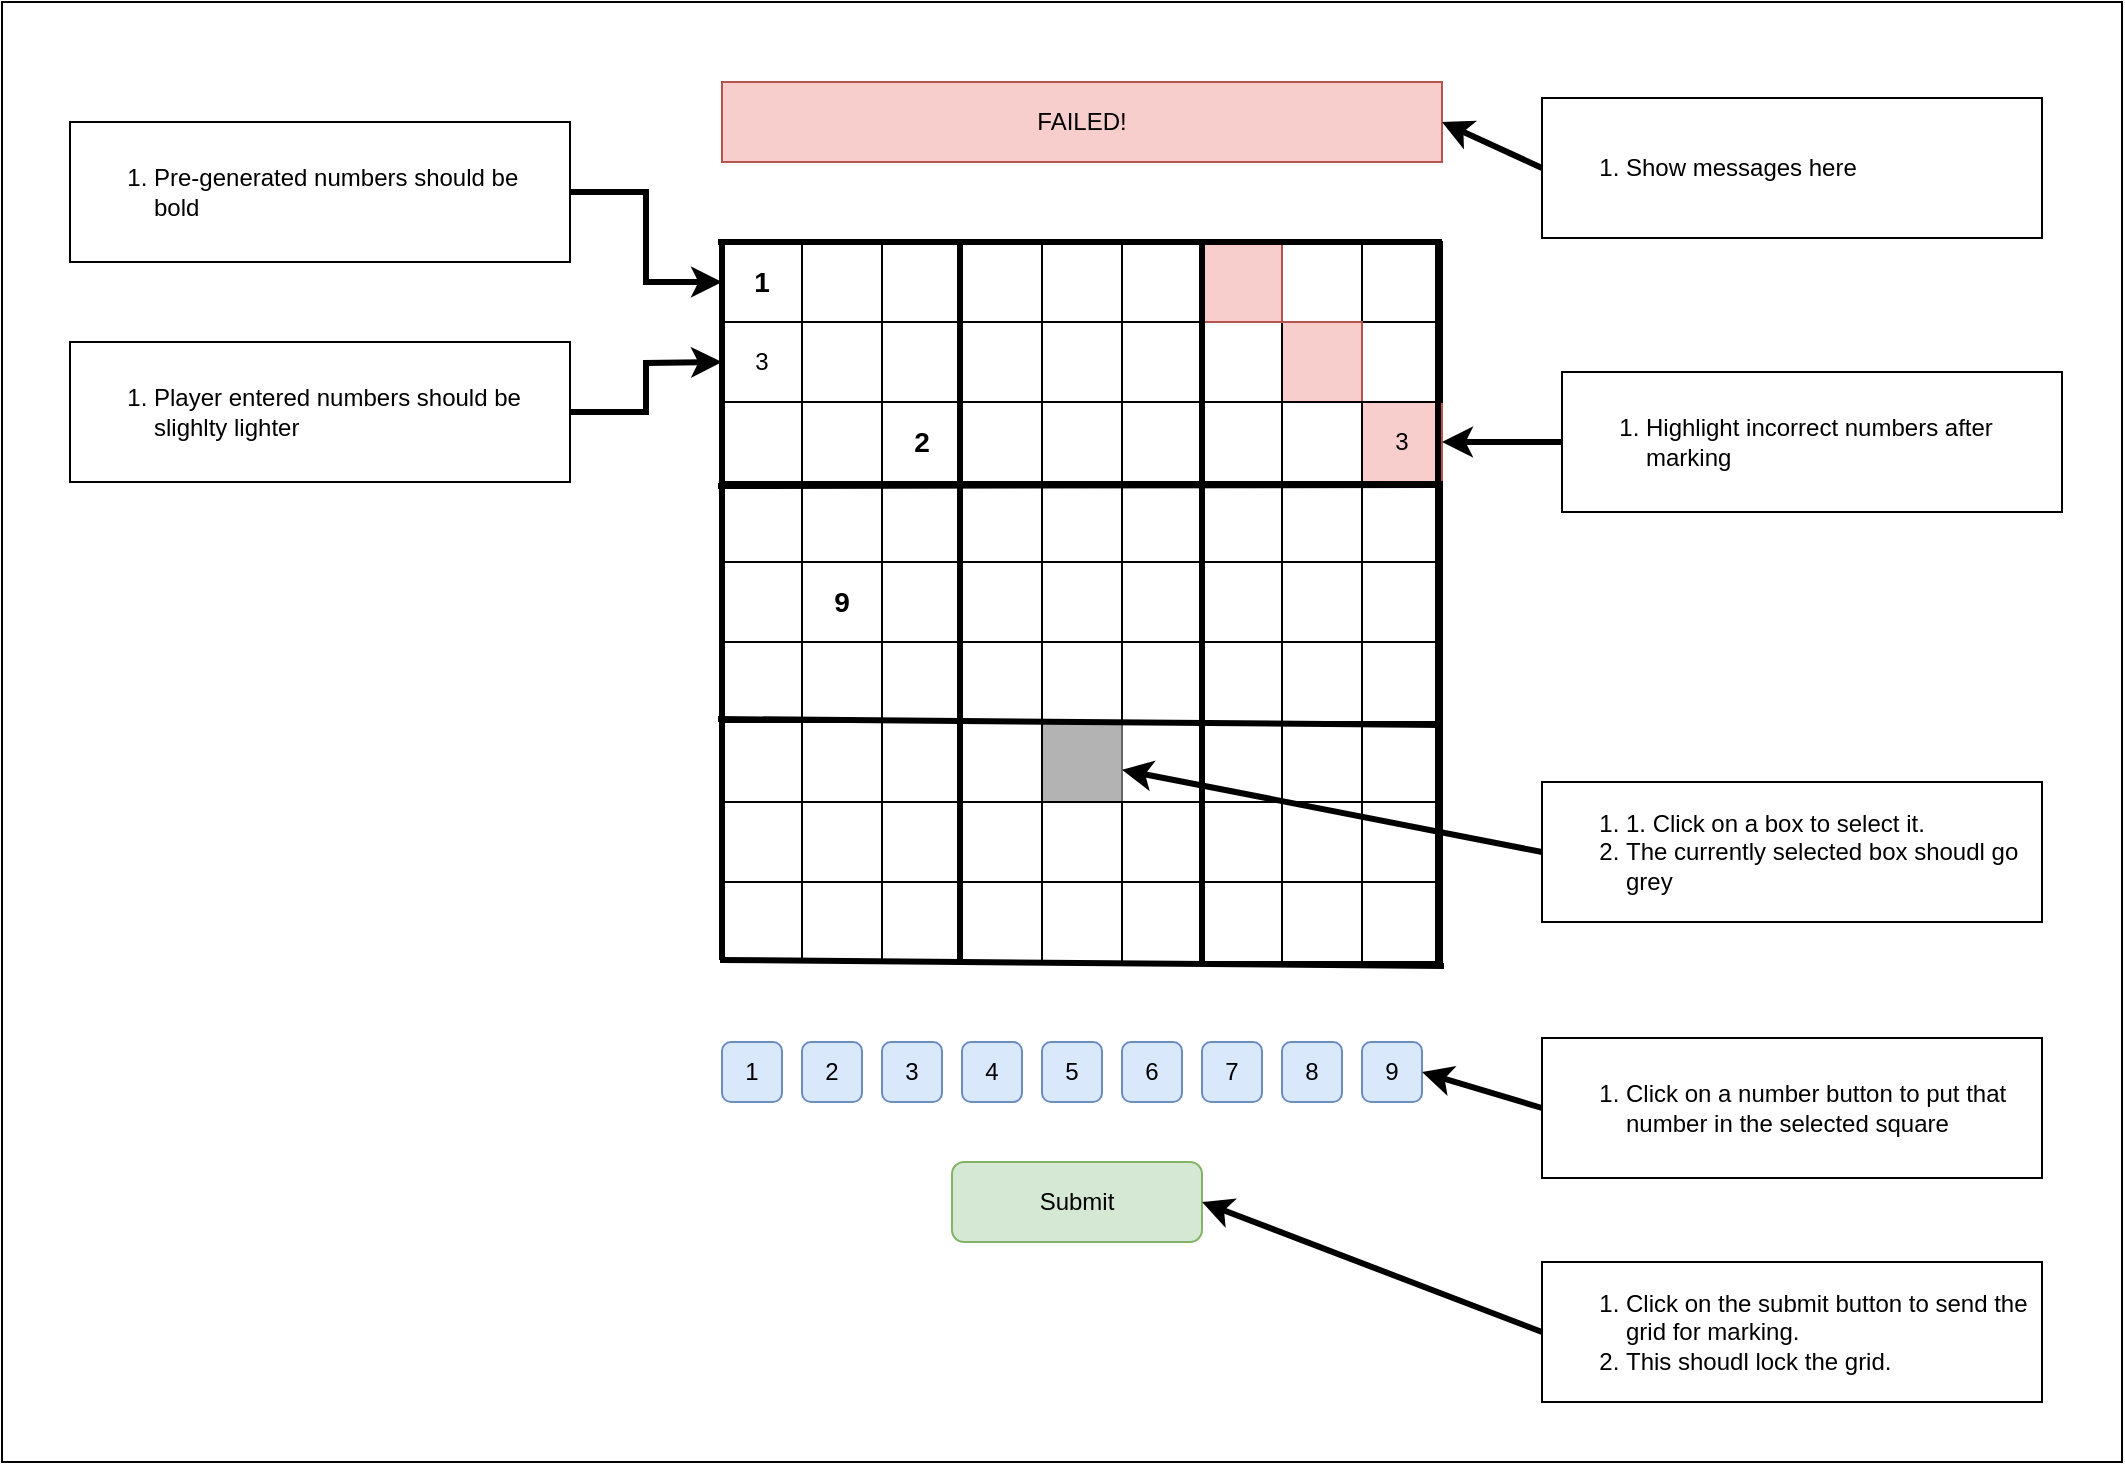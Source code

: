 <mxfile version="11.1.4" type="device"><diagram id="NBhwSLuiNuLVUy-LyC3O" name="Page-1"><mxGraphModel dx="2272" dy="1924" grid="1" gridSize="10" guides="1" tooltips="1" connect="1" arrows="1" fold="1" page="1" pageScale="1" pageWidth="850" pageHeight="1100" math="0" shadow="0"><root><mxCell id="0"/><mxCell id="1" parent="0"/><mxCell id="qe8bqSEXiQfvtCMG5191-148" value="" style="rounded=0;whiteSpace=wrap;html=1;fontSize=14;" vertex="1" parent="1"><mxGeometry x="-240" y="-40" width="1060" height="730" as="geometry"/></mxCell><mxCell id="qe8bqSEXiQfvtCMG5191-1" value="" style="rounded=0;whiteSpace=wrap;html=1;" vertex="1" parent="1"><mxGeometry x="120" y="80" width="360" height="360" as="geometry"/></mxCell><mxCell id="qe8bqSEXiQfvtCMG5191-2" value="" style="rounded=0;whiteSpace=wrap;html=1;" vertex="1" parent="1"><mxGeometry x="120" y="80" width="120" height="120" as="geometry"/></mxCell><mxCell id="qe8bqSEXiQfvtCMG5191-3" value="" style="rounded=0;whiteSpace=wrap;html=1;" vertex="1" parent="1"><mxGeometry x="240" y="320" width="120" height="120" as="geometry"/></mxCell><mxCell id="qe8bqSEXiQfvtCMG5191-4" value="" style="rounded=0;whiteSpace=wrap;html=1;" vertex="1" parent="1"><mxGeometry x="120" y="320" width="120" height="120" as="geometry"/></mxCell><mxCell id="qe8bqSEXiQfvtCMG5191-5" value="" style="rounded=0;whiteSpace=wrap;html=1;" vertex="1" parent="1"><mxGeometry x="360" y="200" width="120" height="120" as="geometry"/></mxCell><mxCell id="qe8bqSEXiQfvtCMG5191-6" value="" style="rounded=0;whiteSpace=wrap;html=1;" vertex="1" parent="1"><mxGeometry x="240" y="200" width="120" height="120" as="geometry"/></mxCell><mxCell id="qe8bqSEXiQfvtCMG5191-7" value="" style="rounded=0;whiteSpace=wrap;html=1;" vertex="1" parent="1"><mxGeometry x="120" y="200" width="120" height="120" as="geometry"/></mxCell><mxCell id="qe8bqSEXiQfvtCMG5191-8" value="" style="rounded=0;whiteSpace=wrap;html=1;" vertex="1" parent="1"><mxGeometry x="360" y="80" width="120" height="120" as="geometry"/></mxCell><mxCell id="qe8bqSEXiQfvtCMG5191-9" value="" style="rounded=0;whiteSpace=wrap;html=1;" vertex="1" parent="1"><mxGeometry x="240" y="80" width="120" height="120" as="geometry"/></mxCell><mxCell id="qe8bqSEXiQfvtCMG5191-10" value="" style="rounded=0;whiteSpace=wrap;html=1;" vertex="1" parent="1"><mxGeometry x="120" y="80" width="40" height="40" as="geometry"/></mxCell><mxCell id="qe8bqSEXiQfvtCMG5191-19" value="3" style="rounded=0;whiteSpace=wrap;html=1;fillColor=#f8cecc;strokeColor=#b85450;" vertex="1" parent="1"><mxGeometry x="440" y="160" width="40" height="40" as="geometry"/></mxCell><mxCell id="qe8bqSEXiQfvtCMG5191-20" value="" style="rounded=0;whiteSpace=wrap;html=1;" vertex="1" parent="1"><mxGeometry x="440" y="120" width="40" height="40" as="geometry"/></mxCell><mxCell id="qe8bqSEXiQfvtCMG5191-21" value="" style="rounded=0;whiteSpace=wrap;html=1;" vertex="1" parent="1"><mxGeometry x="440" y="80" width="40" height="40" as="geometry"/></mxCell><mxCell id="qe8bqSEXiQfvtCMG5191-22" value="" style="rounded=0;whiteSpace=wrap;html=1;" vertex="1" parent="1"><mxGeometry x="400" y="80" width="40" height="40" as="geometry"/></mxCell><mxCell id="qe8bqSEXiQfvtCMG5191-23" value="" style="rounded=0;whiteSpace=wrap;html=1;fillColor=#f8cecc;strokeColor=#b85450;" vertex="1" parent="1"><mxGeometry x="400" y="120" width="40" height="40" as="geometry"/></mxCell><mxCell id="qe8bqSEXiQfvtCMG5191-24" value="" style="rounded=0;whiteSpace=wrap;html=1;" vertex="1" parent="1"><mxGeometry x="400" y="160" width="40" height="40" as="geometry"/></mxCell><mxCell id="qe8bqSEXiQfvtCMG5191-25" value="" style="rounded=0;whiteSpace=wrap;html=1;" vertex="1" parent="1"><mxGeometry x="360" y="160" width="40" height="40" as="geometry"/></mxCell><mxCell id="qe8bqSEXiQfvtCMG5191-26" value="" style="rounded=0;whiteSpace=wrap;html=1;" vertex="1" parent="1"><mxGeometry x="360" y="120" width="40" height="40" as="geometry"/></mxCell><mxCell id="qe8bqSEXiQfvtCMG5191-27" value="" style="rounded=0;whiteSpace=wrap;html=1;fillColor=#f8cecc;strokeColor=#b85450;" vertex="1" parent="1"><mxGeometry x="360" y="80" width="40" height="40" as="geometry"/></mxCell><mxCell id="qe8bqSEXiQfvtCMG5191-30" value="" style="rounded=0;whiteSpace=wrap;html=1;" vertex="1" parent="1"><mxGeometry x="320" y="160" width="40" height="40" as="geometry"/></mxCell><mxCell id="qe8bqSEXiQfvtCMG5191-31" value="" style="rounded=0;whiteSpace=wrap;html=1;" vertex="1" parent="1"><mxGeometry x="320" y="120" width="40" height="40" as="geometry"/></mxCell><mxCell id="qe8bqSEXiQfvtCMG5191-32" value="" style="rounded=0;whiteSpace=wrap;html=1;" vertex="1" parent="1"><mxGeometry x="320" y="80" width="40" height="40" as="geometry"/></mxCell><mxCell id="qe8bqSEXiQfvtCMG5191-33" value="" style="rounded=0;whiteSpace=wrap;html=1;" vertex="1" parent="1"><mxGeometry x="280" y="80" width="40" height="40" as="geometry"/></mxCell><mxCell id="qe8bqSEXiQfvtCMG5191-34" value="" style="rounded=0;whiteSpace=wrap;html=1;" vertex="1" parent="1"><mxGeometry x="280" y="120" width="40" height="40" as="geometry"/></mxCell><mxCell id="qe8bqSEXiQfvtCMG5191-35" value="" style="rounded=0;whiteSpace=wrap;html=1;" vertex="1" parent="1"><mxGeometry x="280" y="160" width="40" height="40" as="geometry"/></mxCell><mxCell id="qe8bqSEXiQfvtCMG5191-36" value="" style="rounded=0;whiteSpace=wrap;html=1;direction=south;" vertex="1" parent="1"><mxGeometry x="240" y="160" width="40" height="40" as="geometry"/></mxCell><mxCell id="qe8bqSEXiQfvtCMG5191-37" value="" style="rounded=0;whiteSpace=wrap;html=1;" vertex="1" parent="1"><mxGeometry x="240" y="120" width="40" height="40" as="geometry"/></mxCell><mxCell id="qe8bqSEXiQfvtCMG5191-38" value="" style="rounded=0;whiteSpace=wrap;html=1;" vertex="1" parent="1"><mxGeometry x="240" y="80" width="40" height="40" as="geometry"/></mxCell><mxCell id="qe8bqSEXiQfvtCMG5191-40" value="" style="rounded=0;whiteSpace=wrap;html=1;" vertex="1" parent="1"><mxGeometry x="440" y="280" width="40" height="40" as="geometry"/></mxCell><mxCell id="qe8bqSEXiQfvtCMG5191-41" value="" style="rounded=0;whiteSpace=wrap;html=1;" vertex="1" parent="1"><mxGeometry x="440" y="240" width="40" height="40" as="geometry"/></mxCell><mxCell id="qe8bqSEXiQfvtCMG5191-42" value="" style="rounded=0;whiteSpace=wrap;html=1;" vertex="1" parent="1"><mxGeometry x="440" y="200" width="40" height="40" as="geometry"/></mxCell><mxCell id="qe8bqSEXiQfvtCMG5191-43" value="" style="rounded=0;whiteSpace=wrap;html=1;" vertex="1" parent="1"><mxGeometry x="400" y="200" width="40" height="40" as="geometry"/></mxCell><mxCell id="qe8bqSEXiQfvtCMG5191-44" value="" style="rounded=0;whiteSpace=wrap;html=1;" vertex="1" parent="1"><mxGeometry x="400" y="240" width="40" height="40" as="geometry"/></mxCell><mxCell id="qe8bqSEXiQfvtCMG5191-45" value="" style="rounded=0;whiteSpace=wrap;html=1;" vertex="1" parent="1"><mxGeometry x="400" y="280" width="40" height="40" as="geometry"/></mxCell><mxCell id="qe8bqSEXiQfvtCMG5191-46" value="" style="rounded=0;whiteSpace=wrap;html=1;" vertex="1" parent="1"><mxGeometry x="360" y="280" width="40" height="40" as="geometry"/></mxCell><mxCell id="qe8bqSEXiQfvtCMG5191-47" value="" style="rounded=0;whiteSpace=wrap;html=1;" vertex="1" parent="1"><mxGeometry x="360" y="240" width="40" height="40" as="geometry"/></mxCell><mxCell id="qe8bqSEXiQfvtCMG5191-48" value="" style="rounded=0;whiteSpace=wrap;html=1;" vertex="1" parent="1"><mxGeometry x="360" y="200" width="40" height="40" as="geometry"/></mxCell><mxCell id="qe8bqSEXiQfvtCMG5191-50" value="" style="rounded=0;whiteSpace=wrap;html=1;" vertex="1" parent="1"><mxGeometry x="440" y="400" width="40" height="40" as="geometry"/></mxCell><mxCell id="qe8bqSEXiQfvtCMG5191-51" value="" style="rounded=0;whiteSpace=wrap;html=1;" vertex="1" parent="1"><mxGeometry x="440" y="360" width="40" height="40" as="geometry"/></mxCell><mxCell id="qe8bqSEXiQfvtCMG5191-52" value="" style="rounded=0;whiteSpace=wrap;html=1;" vertex="1" parent="1"><mxGeometry x="440" y="320" width="40" height="40" as="geometry"/></mxCell><mxCell id="qe8bqSEXiQfvtCMG5191-53" value="" style="rounded=0;whiteSpace=wrap;html=1;" vertex="1" parent="1"><mxGeometry x="400" y="320" width="40" height="40" as="geometry"/></mxCell><mxCell id="qe8bqSEXiQfvtCMG5191-54" value="" style="rounded=0;whiteSpace=wrap;html=1;" vertex="1" parent="1"><mxGeometry x="400" y="360" width="40" height="40" as="geometry"/></mxCell><mxCell id="qe8bqSEXiQfvtCMG5191-55" value="" style="rounded=0;whiteSpace=wrap;html=1;" vertex="1" parent="1"><mxGeometry x="400" y="400" width="40" height="40" as="geometry"/></mxCell><mxCell id="qe8bqSEXiQfvtCMG5191-56" value="" style="rounded=0;whiteSpace=wrap;html=1;direction=south;" vertex="1" parent="1"><mxGeometry x="360" y="400" width="40" height="40" as="geometry"/></mxCell><mxCell id="qe8bqSEXiQfvtCMG5191-57" value="" style="rounded=0;whiteSpace=wrap;html=1;" vertex="1" parent="1"><mxGeometry x="360" y="360" width="40" height="40" as="geometry"/></mxCell><mxCell id="qe8bqSEXiQfvtCMG5191-58" value="" style="rounded=0;whiteSpace=wrap;html=1;" vertex="1" parent="1"><mxGeometry x="360" y="320" width="40" height="40" as="geometry"/></mxCell><mxCell id="qe8bqSEXiQfvtCMG5191-60" value="" style="rounded=0;whiteSpace=wrap;html=1;" vertex="1" parent="1"><mxGeometry x="320" y="280" width="40" height="40" as="geometry"/></mxCell><mxCell id="qe8bqSEXiQfvtCMG5191-61" value="" style="rounded=0;whiteSpace=wrap;html=1;" vertex="1" parent="1"><mxGeometry x="320" y="240" width="40" height="40" as="geometry"/></mxCell><mxCell id="qe8bqSEXiQfvtCMG5191-62" value="" style="rounded=0;whiteSpace=wrap;html=1;" vertex="1" parent="1"><mxGeometry x="320" y="200" width="40" height="40" as="geometry"/></mxCell><mxCell id="qe8bqSEXiQfvtCMG5191-63" value="" style="rounded=0;whiteSpace=wrap;html=1;" vertex="1" parent="1"><mxGeometry x="280" y="200" width="40" height="40" as="geometry"/></mxCell><mxCell id="qe8bqSEXiQfvtCMG5191-64" value="" style="rounded=0;whiteSpace=wrap;html=1;" vertex="1" parent="1"><mxGeometry x="280" y="240" width="40" height="40" as="geometry"/></mxCell><mxCell id="qe8bqSEXiQfvtCMG5191-65" value="" style="rounded=0;whiteSpace=wrap;html=1;direction=north;" vertex="1" parent="1"><mxGeometry x="280" y="280" width="40" height="40" as="geometry"/></mxCell><mxCell id="qe8bqSEXiQfvtCMG5191-66" value="" style="rounded=0;whiteSpace=wrap;html=1;" vertex="1" parent="1"><mxGeometry x="240" y="280" width="40" height="40" as="geometry"/></mxCell><mxCell id="qe8bqSEXiQfvtCMG5191-67" value="" style="rounded=0;whiteSpace=wrap;html=1;" vertex="1" parent="1"><mxGeometry x="240" y="240" width="40" height="40" as="geometry"/></mxCell><mxCell id="qe8bqSEXiQfvtCMG5191-68" value="" style="rounded=0;whiteSpace=wrap;html=1;" vertex="1" parent="1"><mxGeometry x="240" y="200" width="40" height="40" as="geometry"/></mxCell><mxCell id="qe8bqSEXiQfvtCMG5191-70" value="" style="rounded=0;whiteSpace=wrap;html=1;" vertex="1" parent="1"><mxGeometry x="320" y="400" width="40" height="40" as="geometry"/></mxCell><mxCell id="qe8bqSEXiQfvtCMG5191-71" value="" style="rounded=0;whiteSpace=wrap;html=1;" vertex="1" parent="1"><mxGeometry x="320" y="360" width="40" height="40" as="geometry"/></mxCell><mxCell id="qe8bqSEXiQfvtCMG5191-72" value="" style="rounded=0;whiteSpace=wrap;html=1;" vertex="1" parent="1"><mxGeometry x="320" y="320" width="40" height="40" as="geometry"/></mxCell><mxCell id="qe8bqSEXiQfvtCMG5191-73" value="" style="rounded=0;whiteSpace=wrap;html=1;fillColor=#B3B3B3;strokeColor=#666666;fontColor=#333333;" vertex="1" parent="1"><mxGeometry x="280" y="320" width="40" height="40" as="geometry"/></mxCell><mxCell id="qe8bqSEXiQfvtCMG5191-74" value="" style="rounded=0;whiteSpace=wrap;html=1;" vertex="1" parent="1"><mxGeometry x="280" y="360" width="40" height="40" as="geometry"/></mxCell><mxCell id="qe8bqSEXiQfvtCMG5191-75" value="" style="rounded=0;whiteSpace=wrap;html=1;" vertex="1" parent="1"><mxGeometry x="280" y="400" width="40" height="40" as="geometry"/></mxCell><mxCell id="qe8bqSEXiQfvtCMG5191-76" value="" style="rounded=0;whiteSpace=wrap;html=1;direction=south;" vertex="1" parent="1"><mxGeometry x="240" y="400" width="40" height="40" as="geometry"/></mxCell><mxCell id="qe8bqSEXiQfvtCMG5191-77" value="" style="rounded=0;whiteSpace=wrap;html=1;" vertex="1" parent="1"><mxGeometry x="240" y="360" width="40" height="40" as="geometry"/></mxCell><mxCell id="qe8bqSEXiQfvtCMG5191-78" value="" style="rounded=0;whiteSpace=wrap;html=1;" vertex="1" parent="1"><mxGeometry x="240" y="320" width="40" height="40" as="geometry"/></mxCell><mxCell id="qe8bqSEXiQfvtCMG5191-80" value="" style="rounded=0;whiteSpace=wrap;html=1;" vertex="1" parent="1"><mxGeometry x="200" y="400" width="40" height="40" as="geometry"/></mxCell><mxCell id="qe8bqSEXiQfvtCMG5191-81" value="" style="rounded=0;whiteSpace=wrap;html=1;" vertex="1" parent="1"><mxGeometry x="200" y="360" width="40" height="40" as="geometry"/></mxCell><mxCell id="qe8bqSEXiQfvtCMG5191-82" value="" style="rounded=0;whiteSpace=wrap;html=1;" vertex="1" parent="1"><mxGeometry x="200" y="320" width="40" height="40" as="geometry"/></mxCell><mxCell id="qe8bqSEXiQfvtCMG5191-83" value="" style="rounded=0;whiteSpace=wrap;html=1;" vertex="1" parent="1"><mxGeometry x="160" y="320" width="40" height="40" as="geometry"/></mxCell><mxCell id="qe8bqSEXiQfvtCMG5191-84" value="" style="rounded=0;whiteSpace=wrap;html=1;" vertex="1" parent="1"><mxGeometry x="160" y="360" width="40" height="40" as="geometry"/></mxCell><mxCell id="qe8bqSEXiQfvtCMG5191-85" value="" style="rounded=0;whiteSpace=wrap;html=1;" vertex="1" parent="1"><mxGeometry x="160" y="400" width="40" height="40" as="geometry"/></mxCell><mxCell id="qe8bqSEXiQfvtCMG5191-86" value="" style="rounded=0;whiteSpace=wrap;html=1;" vertex="1" parent="1"><mxGeometry x="120" y="400" width="40" height="40" as="geometry"/></mxCell><mxCell id="qe8bqSEXiQfvtCMG5191-87" value="" style="rounded=0;whiteSpace=wrap;html=1;" vertex="1" parent="1"><mxGeometry x="120" y="360" width="40" height="40" as="geometry"/></mxCell><mxCell id="qe8bqSEXiQfvtCMG5191-88" value="" style="rounded=0;whiteSpace=wrap;html=1;" vertex="1" parent="1"><mxGeometry x="120" y="320" width="40" height="40" as="geometry"/></mxCell><mxCell id="qe8bqSEXiQfvtCMG5191-90" value="" style="rounded=0;whiteSpace=wrap;html=1;" vertex="1" parent="1"><mxGeometry x="200" y="280" width="40" height="40" as="geometry"/></mxCell><mxCell id="qe8bqSEXiQfvtCMG5191-91" value="" style="rounded=0;whiteSpace=wrap;html=1;" vertex="1" parent="1"><mxGeometry x="200" y="240" width="40" height="40" as="geometry"/></mxCell><mxCell id="qe8bqSEXiQfvtCMG5191-92" value="" style="rounded=0;whiteSpace=wrap;html=1;" vertex="1" parent="1"><mxGeometry x="200" y="200" width="40" height="40" as="geometry"/></mxCell><mxCell id="qe8bqSEXiQfvtCMG5191-93" value="" style="rounded=0;whiteSpace=wrap;html=1;" vertex="1" parent="1"><mxGeometry x="160" y="200" width="40" height="40" as="geometry"/></mxCell><mxCell id="qe8bqSEXiQfvtCMG5191-94" value="9" style="rounded=0;whiteSpace=wrap;html=1;fontStyle=1;fontSize=14;" vertex="1" parent="1"><mxGeometry x="160" y="240" width="40" height="40" as="geometry"/></mxCell><mxCell id="qe8bqSEXiQfvtCMG5191-95" value="" style="rounded=0;whiteSpace=wrap;html=1;" vertex="1" parent="1"><mxGeometry x="160" y="280" width="40" height="40" as="geometry"/></mxCell><mxCell id="qe8bqSEXiQfvtCMG5191-96" value="" style="rounded=0;whiteSpace=wrap;html=1;" vertex="1" parent="1"><mxGeometry x="120" y="280" width="40" height="40" as="geometry"/></mxCell><mxCell id="qe8bqSEXiQfvtCMG5191-97" value="" style="rounded=0;whiteSpace=wrap;html=1;" vertex="1" parent="1"><mxGeometry x="120" y="240" width="40" height="40" as="geometry"/></mxCell><mxCell id="qe8bqSEXiQfvtCMG5191-98" value="" style="rounded=0;whiteSpace=wrap;html=1;" vertex="1" parent="1"><mxGeometry x="120" y="200" width="40" height="40" as="geometry"/></mxCell><mxCell id="qe8bqSEXiQfvtCMG5191-99" value="2" style="rounded=0;whiteSpace=wrap;html=1;fontStyle=1;fontSize=14;" vertex="1" parent="1"><mxGeometry x="200" y="160" width="40" height="40" as="geometry"/></mxCell><mxCell id="qe8bqSEXiQfvtCMG5191-100" value="" style="rounded=0;whiteSpace=wrap;html=1;" vertex="1" parent="1"><mxGeometry x="200" y="120" width="40" height="40" as="geometry"/></mxCell><mxCell id="qe8bqSEXiQfvtCMG5191-101" value="" style="rounded=0;whiteSpace=wrap;html=1;" vertex="1" parent="1"><mxGeometry x="200" y="80" width="40" height="40" as="geometry"/></mxCell><mxCell id="qe8bqSEXiQfvtCMG5191-102" value="" style="rounded=0;whiteSpace=wrap;html=1;" vertex="1" parent="1"><mxGeometry x="160" y="80" width="40" height="40" as="geometry"/></mxCell><mxCell id="qe8bqSEXiQfvtCMG5191-103" value="" style="rounded=0;whiteSpace=wrap;html=1;" vertex="1" parent="1"><mxGeometry x="160" y="120" width="40" height="40" as="geometry"/></mxCell><mxCell id="qe8bqSEXiQfvtCMG5191-104" value="" style="rounded=0;whiteSpace=wrap;html=1;" vertex="1" parent="1"><mxGeometry x="160" y="160" width="40" height="40" as="geometry"/></mxCell><mxCell id="qe8bqSEXiQfvtCMG5191-105" value="" style="rounded=0;whiteSpace=wrap;html=1;direction=south;" vertex="1" parent="1"><mxGeometry x="120" y="160" width="40" height="40" as="geometry"/></mxCell><mxCell id="qe8bqSEXiQfvtCMG5191-106" value="3" style="rounded=0;whiteSpace=wrap;html=1;" vertex="1" parent="1"><mxGeometry x="120" y="120" width="40" height="40" as="geometry"/></mxCell><mxCell id="qe8bqSEXiQfvtCMG5191-107" value="1" style="rounded=0;whiteSpace=wrap;html=1;fontStyle=1;fontSize=14;" vertex="1" parent="1"><mxGeometry x="120" y="80" width="40" height="40" as="geometry"/></mxCell><mxCell id="qe8bqSEXiQfvtCMG5191-108" value="" style="endArrow=none;html=1;strokeWidth=3;entryX=1.025;entryY=1.05;entryDx=0;entryDy=0;entryPerimeter=0;exitX=-0.025;exitY=0.975;exitDx=0;exitDy=0;exitPerimeter=0;" edge="1" parent="1" source="qe8bqSEXiQfvtCMG5191-86" target="qe8bqSEXiQfvtCMG5191-50"><mxGeometry width="50" height="50" relative="1" as="geometry"><mxPoint x="120" y="510" as="sourcePoint"/><mxPoint x="170" y="460" as="targetPoint"/></mxGeometry></mxCell><mxCell id="qe8bqSEXiQfvtCMG5191-109" value="" style="endArrow=none;html=1;strokeWidth=3;exitX=0;exitY=0.025;exitDx=0;exitDy=0;exitPerimeter=0;" edge="1" parent="1" source="qe8bqSEXiQfvtCMG5191-27"><mxGeometry width="50" height="50" relative="1" as="geometry"><mxPoint x="129" y="449" as="sourcePoint"/><mxPoint x="360" y="440" as="targetPoint"/></mxGeometry></mxCell><mxCell id="qe8bqSEXiQfvtCMG5191-110" value="" style="endArrow=none;html=1;strokeWidth=3;exitX=0.95;exitY=0.025;exitDx=0;exitDy=0;exitPerimeter=0;" edge="1" parent="1" source="qe8bqSEXiQfvtCMG5191-21"><mxGeometry width="50" height="50" relative="1" as="geometry"><mxPoint x="139" y="459" as="sourcePoint"/><mxPoint x="478" y="440" as="targetPoint"/></mxGeometry></mxCell><mxCell id="qe8bqSEXiQfvtCMG5191-111" value="" style="endArrow=none;html=1;strokeWidth=3;exitX=-0.025;exitY=0;exitDx=0;exitDy=0;exitPerimeter=0;" edge="1" parent="1" source="qe8bqSEXiQfvtCMG5191-38"><mxGeometry width="50" height="50" relative="1" as="geometry"><mxPoint x="149" y="469" as="sourcePoint"/><mxPoint x="239" y="440" as="targetPoint"/></mxGeometry></mxCell><mxCell id="qe8bqSEXiQfvtCMG5191-112" value="" style="endArrow=none;html=1;strokeWidth=3;entryX=1.025;entryY=1.05;entryDx=0;entryDy=0;entryPerimeter=0;" edge="1" parent="1"><mxGeometry width="50" height="50" relative="1" as="geometry"><mxPoint x="118" y="202" as="sourcePoint"/><mxPoint x="480" y="201.5" as="targetPoint"/></mxGeometry></mxCell><mxCell id="qe8bqSEXiQfvtCMG5191-113" value="" style="endArrow=none;html=1;strokeWidth=3;entryX=1.025;entryY=1.05;entryDx=0;entryDy=0;entryPerimeter=0;exitX=-0.025;exitY=0.975;exitDx=0;exitDy=0;exitPerimeter=0;" edge="1" parent="1"><mxGeometry width="50" height="50" relative="1" as="geometry"><mxPoint x="118" y="318.5" as="sourcePoint"/><mxPoint x="480" y="321.5" as="targetPoint"/></mxGeometry></mxCell><mxCell id="qe8bqSEXiQfvtCMG5191-114" value="" style="endArrow=none;html=1;strokeWidth=3;exitX=0.95;exitY=0.025;exitDx=0;exitDy=0;exitPerimeter=0;" edge="1" parent="1"><mxGeometry width="50" height="50" relative="1" as="geometry"><mxPoint x="120" y="80" as="sourcePoint"/><mxPoint x="120" y="439" as="targetPoint"/></mxGeometry></mxCell><mxCell id="qe8bqSEXiQfvtCMG5191-115" value="" style="endArrow=none;html=1;strokeWidth=3;exitX=-0.025;exitY=0.975;exitDx=0;exitDy=0;exitPerimeter=0;" edge="1" parent="1"><mxGeometry width="50" height="50" relative="1" as="geometry"><mxPoint x="118" y="80" as="sourcePoint"/><mxPoint x="480" y="80" as="targetPoint"/></mxGeometry></mxCell><mxCell id="qe8bqSEXiQfvtCMG5191-116" value="1" style="rounded=1;whiteSpace=wrap;html=1;fillColor=#dae8fc;strokeColor=#6c8ebf;" vertex="1" parent="1"><mxGeometry x="120" y="480" width="30" height="30" as="geometry"/></mxCell><mxCell id="qe8bqSEXiQfvtCMG5191-118" value="2" style="rounded=1;whiteSpace=wrap;html=1;fillColor=#dae8fc;strokeColor=#6c8ebf;" vertex="1" parent="1"><mxGeometry x="160" y="480" width="30" height="30" as="geometry"/></mxCell><mxCell id="qe8bqSEXiQfvtCMG5191-119" value="3" style="rounded=1;whiteSpace=wrap;html=1;fillColor=#dae8fc;strokeColor=#6c8ebf;" vertex="1" parent="1"><mxGeometry x="200" y="480" width="30" height="30" as="geometry"/></mxCell><mxCell id="qe8bqSEXiQfvtCMG5191-120" value="4" style="rounded=1;whiteSpace=wrap;html=1;fillColor=#dae8fc;strokeColor=#6c8ebf;" vertex="1" parent="1"><mxGeometry x="240" y="480" width="30" height="30" as="geometry"/></mxCell><mxCell id="qe8bqSEXiQfvtCMG5191-121" value="5" style="rounded=1;whiteSpace=wrap;html=1;fillColor=#dae8fc;strokeColor=#6c8ebf;" vertex="1" parent="1"><mxGeometry x="280" y="480" width="30" height="30" as="geometry"/></mxCell><mxCell id="qe8bqSEXiQfvtCMG5191-122" value="6" style="rounded=1;whiteSpace=wrap;html=1;fillColor=#dae8fc;strokeColor=#6c8ebf;" vertex="1" parent="1"><mxGeometry x="320" y="480" width="30" height="30" as="geometry"/></mxCell><mxCell id="qe8bqSEXiQfvtCMG5191-123" value="7" style="rounded=1;whiteSpace=wrap;html=1;fillColor=#dae8fc;strokeColor=#6c8ebf;" vertex="1" parent="1"><mxGeometry x="360" y="480" width="30" height="30" as="geometry"/></mxCell><mxCell id="qe8bqSEXiQfvtCMG5191-124" value="8" style="rounded=1;whiteSpace=wrap;html=1;fillColor=#dae8fc;strokeColor=#6c8ebf;" vertex="1" parent="1"><mxGeometry x="400" y="480" width="30" height="30" as="geometry"/></mxCell><mxCell id="qe8bqSEXiQfvtCMG5191-125" value="9" style="rounded=1;whiteSpace=wrap;html=1;fillColor=#dae8fc;strokeColor=#6c8ebf;" vertex="1" parent="1"><mxGeometry x="440" y="480" width="30" height="30" as="geometry"/></mxCell><mxCell id="qe8bqSEXiQfvtCMG5191-127" value="Submit" style="rounded=1;whiteSpace=wrap;html=1;fillColor=#d5e8d4;strokeColor=#82b366;" vertex="1" parent="1"><mxGeometry x="235" y="540" width="125" height="40" as="geometry"/></mxCell><mxCell id="qe8bqSEXiQfvtCMG5191-128" value="FAILED!" style="rounded=0;whiteSpace=wrap;html=1;fillColor=#f8cecc;strokeColor=#b85450;" vertex="1" parent="1"><mxGeometry x="120" width="360" height="40" as="geometry"/></mxCell><mxCell id="qe8bqSEXiQfvtCMG5191-131" value="" style="endArrow=classic;html=1;strokeWidth=3;exitX=0;exitY=0.5;exitDx=0;exitDy=0;" edge="1" parent="1" source="qe8bqSEXiQfvtCMG5191-132" target="qe8bqSEXiQfvtCMG5191-73"><mxGeometry width="50" height="50" relative="1" as="geometry"><mxPoint x="610" y="380" as="sourcePoint"/><mxPoint x="620" y="360" as="targetPoint"/></mxGeometry></mxCell><mxCell id="qe8bqSEXiQfvtCMG5191-132" value="&lt;ol&gt;&lt;li&gt;1. Click on a box to select it.&amp;nbsp;&lt;/li&gt;&lt;li&gt;The currently selected box shoudl go grey&lt;/li&gt;&lt;/ol&gt;" style="text;html=1;align=left;verticalAlign=middle;whiteSpace=wrap;rounded=0;strokeColor=#000000;" vertex="1" parent="1"><mxGeometry x="530" y="350" width="250" height="70" as="geometry"/></mxCell><mxCell id="qe8bqSEXiQfvtCMG5191-133" value="" style="endArrow=classic;html=1;strokeWidth=3;exitX=0;exitY=0.5;exitDx=0;exitDy=0;entryX=1;entryY=0.5;entryDx=0;entryDy=0;" edge="1" parent="1" source="qe8bqSEXiQfvtCMG5191-134" target="qe8bqSEXiQfvtCMG5191-125"><mxGeometry width="50" height="50" relative="1" as="geometry"><mxPoint x="810" y="508" as="sourcePoint"/><mxPoint x="520" y="471.913" as="targetPoint"/></mxGeometry></mxCell><mxCell id="qe8bqSEXiQfvtCMG5191-134" value="&lt;ol&gt;&lt;li&gt;Click on a number button to put that number in the selected square&lt;/li&gt;&lt;/ol&gt;" style="text;html=1;align=left;verticalAlign=middle;whiteSpace=wrap;rounded=0;strokeColor=#000000;" vertex="1" parent="1"><mxGeometry x="530" y="478" width="250" height="70" as="geometry"/></mxCell><mxCell id="qe8bqSEXiQfvtCMG5191-135" value="" style="endArrow=classic;html=1;strokeWidth=3;exitX=0;exitY=0.5;exitDx=0;exitDy=0;entryX=1;entryY=0.5;entryDx=0;entryDy=0;" edge="1" parent="1" source="qe8bqSEXiQfvtCMG5191-136" target="qe8bqSEXiQfvtCMG5191-127"><mxGeometry width="50" height="50" relative="1" as="geometry"><mxPoint x="765" y="630" as="sourcePoint"/><mxPoint x="425" y="617" as="targetPoint"/></mxGeometry></mxCell><mxCell id="qe8bqSEXiQfvtCMG5191-136" value="&lt;ol&gt;&lt;li&gt;Click on the submit button to send the grid for marking.&lt;/li&gt;&lt;li&gt;This shoudl lock the grid.&lt;/li&gt;&lt;/ol&gt;" style="text;html=1;align=left;verticalAlign=middle;whiteSpace=wrap;rounded=0;strokeColor=#000000;" vertex="1" parent="1"><mxGeometry x="530" y="590" width="250" height="70" as="geometry"/></mxCell><mxCell id="qe8bqSEXiQfvtCMG5191-139" value="" style="endArrow=classic;html=1;strokeWidth=3;exitX=0;exitY=0.5;exitDx=0;exitDy=0;entryX=1;entryY=0.5;entryDx=0;entryDy=0;" edge="1" parent="1" source="qe8bqSEXiQfvtCMG5191-140" target="qe8bqSEXiQfvtCMG5191-128"><mxGeometry width="50" height="50" relative="1" as="geometry"><mxPoint x="790" y="38" as="sourcePoint"/><mxPoint x="500" y="1.913" as="targetPoint"/></mxGeometry></mxCell><mxCell id="qe8bqSEXiQfvtCMG5191-140" value="&lt;ol&gt;&lt;li&gt;Show messages here&lt;/li&gt;&lt;/ol&gt;" style="text;html=1;align=left;verticalAlign=middle;whiteSpace=wrap;rounded=0;strokeColor=#000000;" vertex="1" parent="1"><mxGeometry x="530" y="8" width="250" height="70" as="geometry"/></mxCell><mxCell id="qe8bqSEXiQfvtCMG5191-141" value="" style="endArrow=classic;html=1;strokeWidth=3;exitX=0;exitY=0.5;exitDx=0;exitDy=0;" edge="1" parent="1" source="qe8bqSEXiQfvtCMG5191-142"><mxGeometry width="50" height="50" relative="1" as="geometry"><mxPoint x="840" y="170" as="sourcePoint"/><mxPoint x="480" y="180" as="targetPoint"/></mxGeometry></mxCell><mxCell id="qe8bqSEXiQfvtCMG5191-142" value="&lt;ol&gt;&lt;li&gt;Highlight incorrect numbers after marking&lt;/li&gt;&lt;/ol&gt;" style="text;html=1;align=left;verticalAlign=middle;whiteSpace=wrap;rounded=0;strokeColor=#000000;" vertex="1" parent="1"><mxGeometry x="540" y="145" width="250" height="70" as="geometry"/></mxCell><mxCell id="qe8bqSEXiQfvtCMG5191-145" style="edgeStyle=orthogonalEdgeStyle;rounded=0;orthogonalLoop=1;jettySize=auto;html=1;exitX=1;exitY=0.5;exitDx=0;exitDy=0;strokeWidth=3;fontSize=14;" edge="1" parent="1" source="qe8bqSEXiQfvtCMG5191-144"><mxGeometry relative="1" as="geometry"><mxPoint x="120" y="140" as="targetPoint"/></mxGeometry></mxCell><mxCell id="qe8bqSEXiQfvtCMG5191-144" value="&lt;ol&gt;&lt;li&gt;Player entered numbers should be slighlty lighter&lt;/li&gt;&lt;/ol&gt;" style="text;html=1;align=left;verticalAlign=middle;whiteSpace=wrap;rounded=0;strokeColor=#000000;" vertex="1" parent="1"><mxGeometry x="-206" y="130" width="250" height="70" as="geometry"/></mxCell><mxCell id="qe8bqSEXiQfvtCMG5191-147" style="edgeStyle=orthogonalEdgeStyle;rounded=0;orthogonalLoop=1;jettySize=auto;html=1;exitX=1;exitY=0.5;exitDx=0;exitDy=0;strokeWidth=3;fontSize=14;" edge="1" parent="1" source="qe8bqSEXiQfvtCMG5191-146" target="qe8bqSEXiQfvtCMG5191-107"><mxGeometry relative="1" as="geometry"/></mxCell><mxCell id="qe8bqSEXiQfvtCMG5191-146" value="&lt;ol&gt;&lt;li&gt;Pre-generated numbers should be bold&lt;/li&gt;&lt;/ol&gt;" style="text;html=1;align=left;verticalAlign=middle;whiteSpace=wrap;rounded=0;strokeColor=#000000;" vertex="1" parent="1"><mxGeometry x="-206" y="20" width="250" height="70" as="geometry"/></mxCell></root></mxGraphModel></diagram></mxfile>